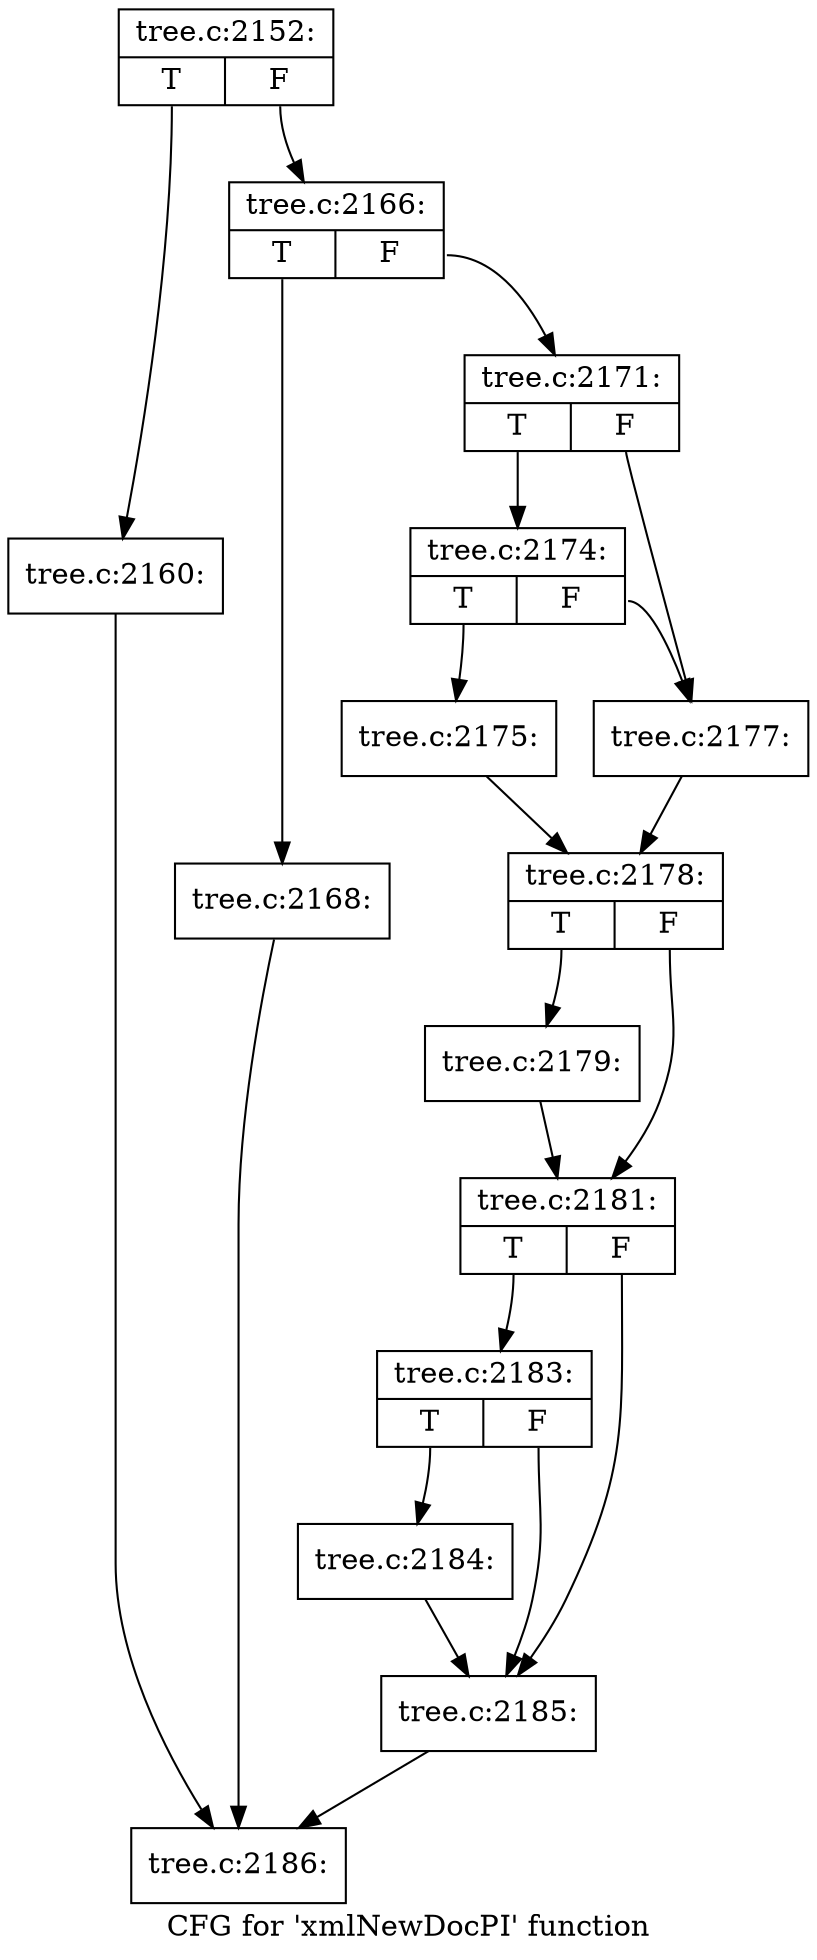digraph "CFG for 'xmlNewDocPI' function" {
	label="CFG for 'xmlNewDocPI' function";

	Node0x4368770 [shape=record,label="{tree.c:2152:|{<s0>T|<s1>F}}"];
	Node0x4368770:s0 -> Node0x4368680;
	Node0x4368770:s1 -> Node0x43686d0;
	Node0x4368680 [shape=record,label="{tree.c:2160:}"];
	Node0x4368680 -> Node0x4368720;
	Node0x43686d0 [shape=record,label="{tree.c:2166:|{<s0>T|<s1>F}}"];
	Node0x43686d0:s0 -> Node0x436f090;
	Node0x43686d0:s1 -> Node0x436f0e0;
	Node0x436f090 [shape=record,label="{tree.c:2168:}"];
	Node0x436f090 -> Node0x4368720;
	Node0x436f0e0 [shape=record,label="{tree.c:2171:|{<s0>T|<s1>F}}"];
	Node0x436f0e0:s0 -> Node0x436fe10;
	Node0x436f0e0:s1 -> Node0x436fdc0;
	Node0x436fe10 [shape=record,label="{tree.c:2174:|{<s0>T|<s1>F}}"];
	Node0x436fe10:s0 -> Node0x436fd20;
	Node0x436fe10:s1 -> Node0x436fdc0;
	Node0x436fd20 [shape=record,label="{tree.c:2175:}"];
	Node0x436fd20 -> Node0x436fd70;
	Node0x436fdc0 [shape=record,label="{tree.c:2177:}"];
	Node0x436fdc0 -> Node0x436fd70;
	Node0x436fd70 [shape=record,label="{tree.c:2178:|{<s0>T|<s1>F}}"];
	Node0x436fd70:s0 -> Node0x4370e90;
	Node0x436fd70:s1 -> Node0x4370ee0;
	Node0x4370e90 [shape=record,label="{tree.c:2179:}"];
	Node0x4370e90 -> Node0x4370ee0;
	Node0x4370ee0 [shape=record,label="{tree.c:2181:|{<s0>T|<s1>F}}"];
	Node0x4370ee0:s0 -> Node0x43719d0;
	Node0x4370ee0:s1 -> Node0x4371980;
	Node0x43719d0 [shape=record,label="{tree.c:2183:|{<s0>T|<s1>F}}"];
	Node0x43719d0:s0 -> Node0x4371930;
	Node0x43719d0:s1 -> Node0x4371980;
	Node0x4371930 [shape=record,label="{tree.c:2184:}"];
	Node0x4371930 -> Node0x4371980;
	Node0x4371980 [shape=record,label="{tree.c:2185:}"];
	Node0x4371980 -> Node0x4368720;
	Node0x4368720 [shape=record,label="{tree.c:2186:}"];
}
